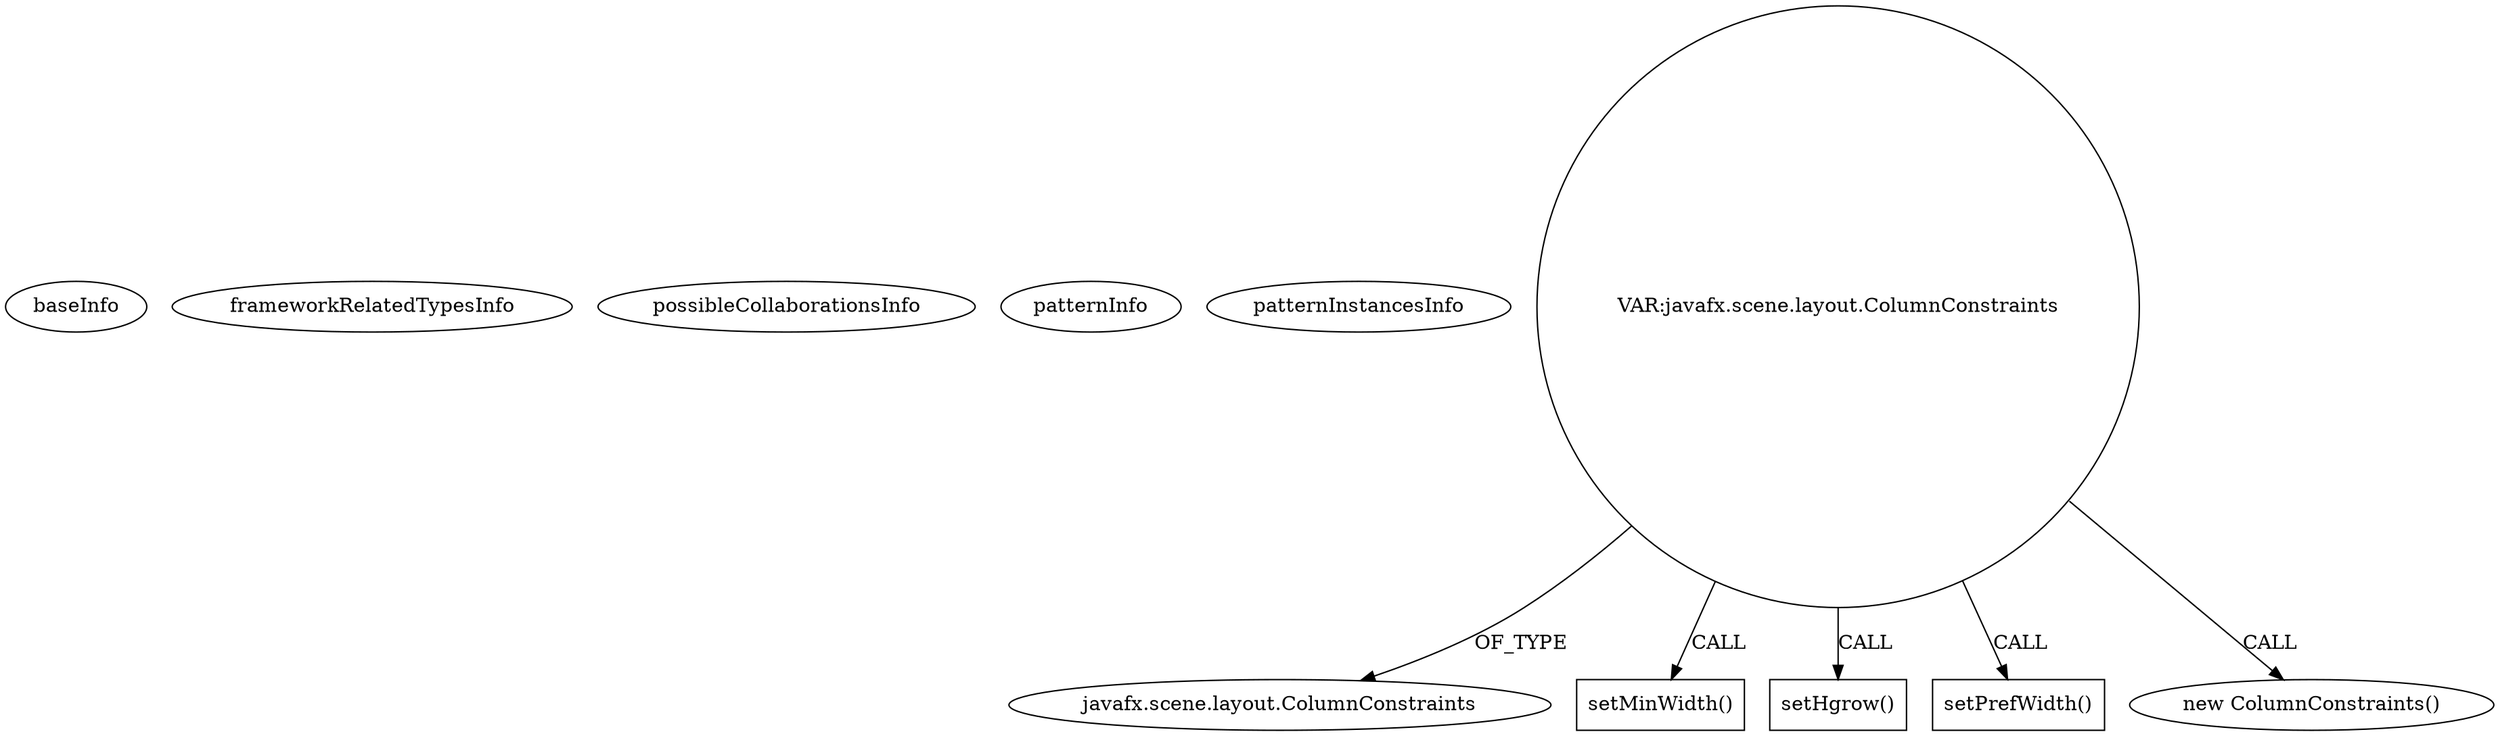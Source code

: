 digraph {
baseInfo[graphId=3704,category="pattern",isAnonymous=false,possibleRelation=false]
frameworkRelatedTypesInfo[]
possibleCollaborationsInfo[]
patternInfo[frequency=2.0,patternRootClient=null]
patternInstancesInfo[0="crosswords-testEnvironment~/crosswords-testEnvironment/testEnvironment-master/src/GUI/MainController.java~void initialize(java.net.URL,java.util.ResourceBundle)~2316",1="crosswords-testEnvironment~/crosswords-testEnvironment/testEnvironment-master/src/GUI/MainController.java~MainController~2315"]
29[label="javafx.scene.layout.ColumnConstraints",vertexType="FRAMEWORK_CLASS_TYPE",isFrameworkType=false]
28[label="VAR:javafx.scene.layout.ColumnConstraints",vertexType="VARIABLE_EXPRESION",isFrameworkType=false,shape=circle]
31[label="setMinWidth()",vertexType="INSIDE_CALL",isFrameworkType=false,shape=box]
35[label="setHgrow()",vertexType="INSIDE_CALL",isFrameworkType=false,shape=box]
33[label="setPrefWidth()",vertexType="INSIDE_CALL",isFrameworkType=false,shape=box]
27[label="new ColumnConstraints()",vertexType="CONSTRUCTOR_CALL",isFrameworkType=false]
28->27[label="CALL"]
28->29[label="OF_TYPE"]
28->31[label="CALL"]
28->33[label="CALL"]
28->35[label="CALL"]
}
